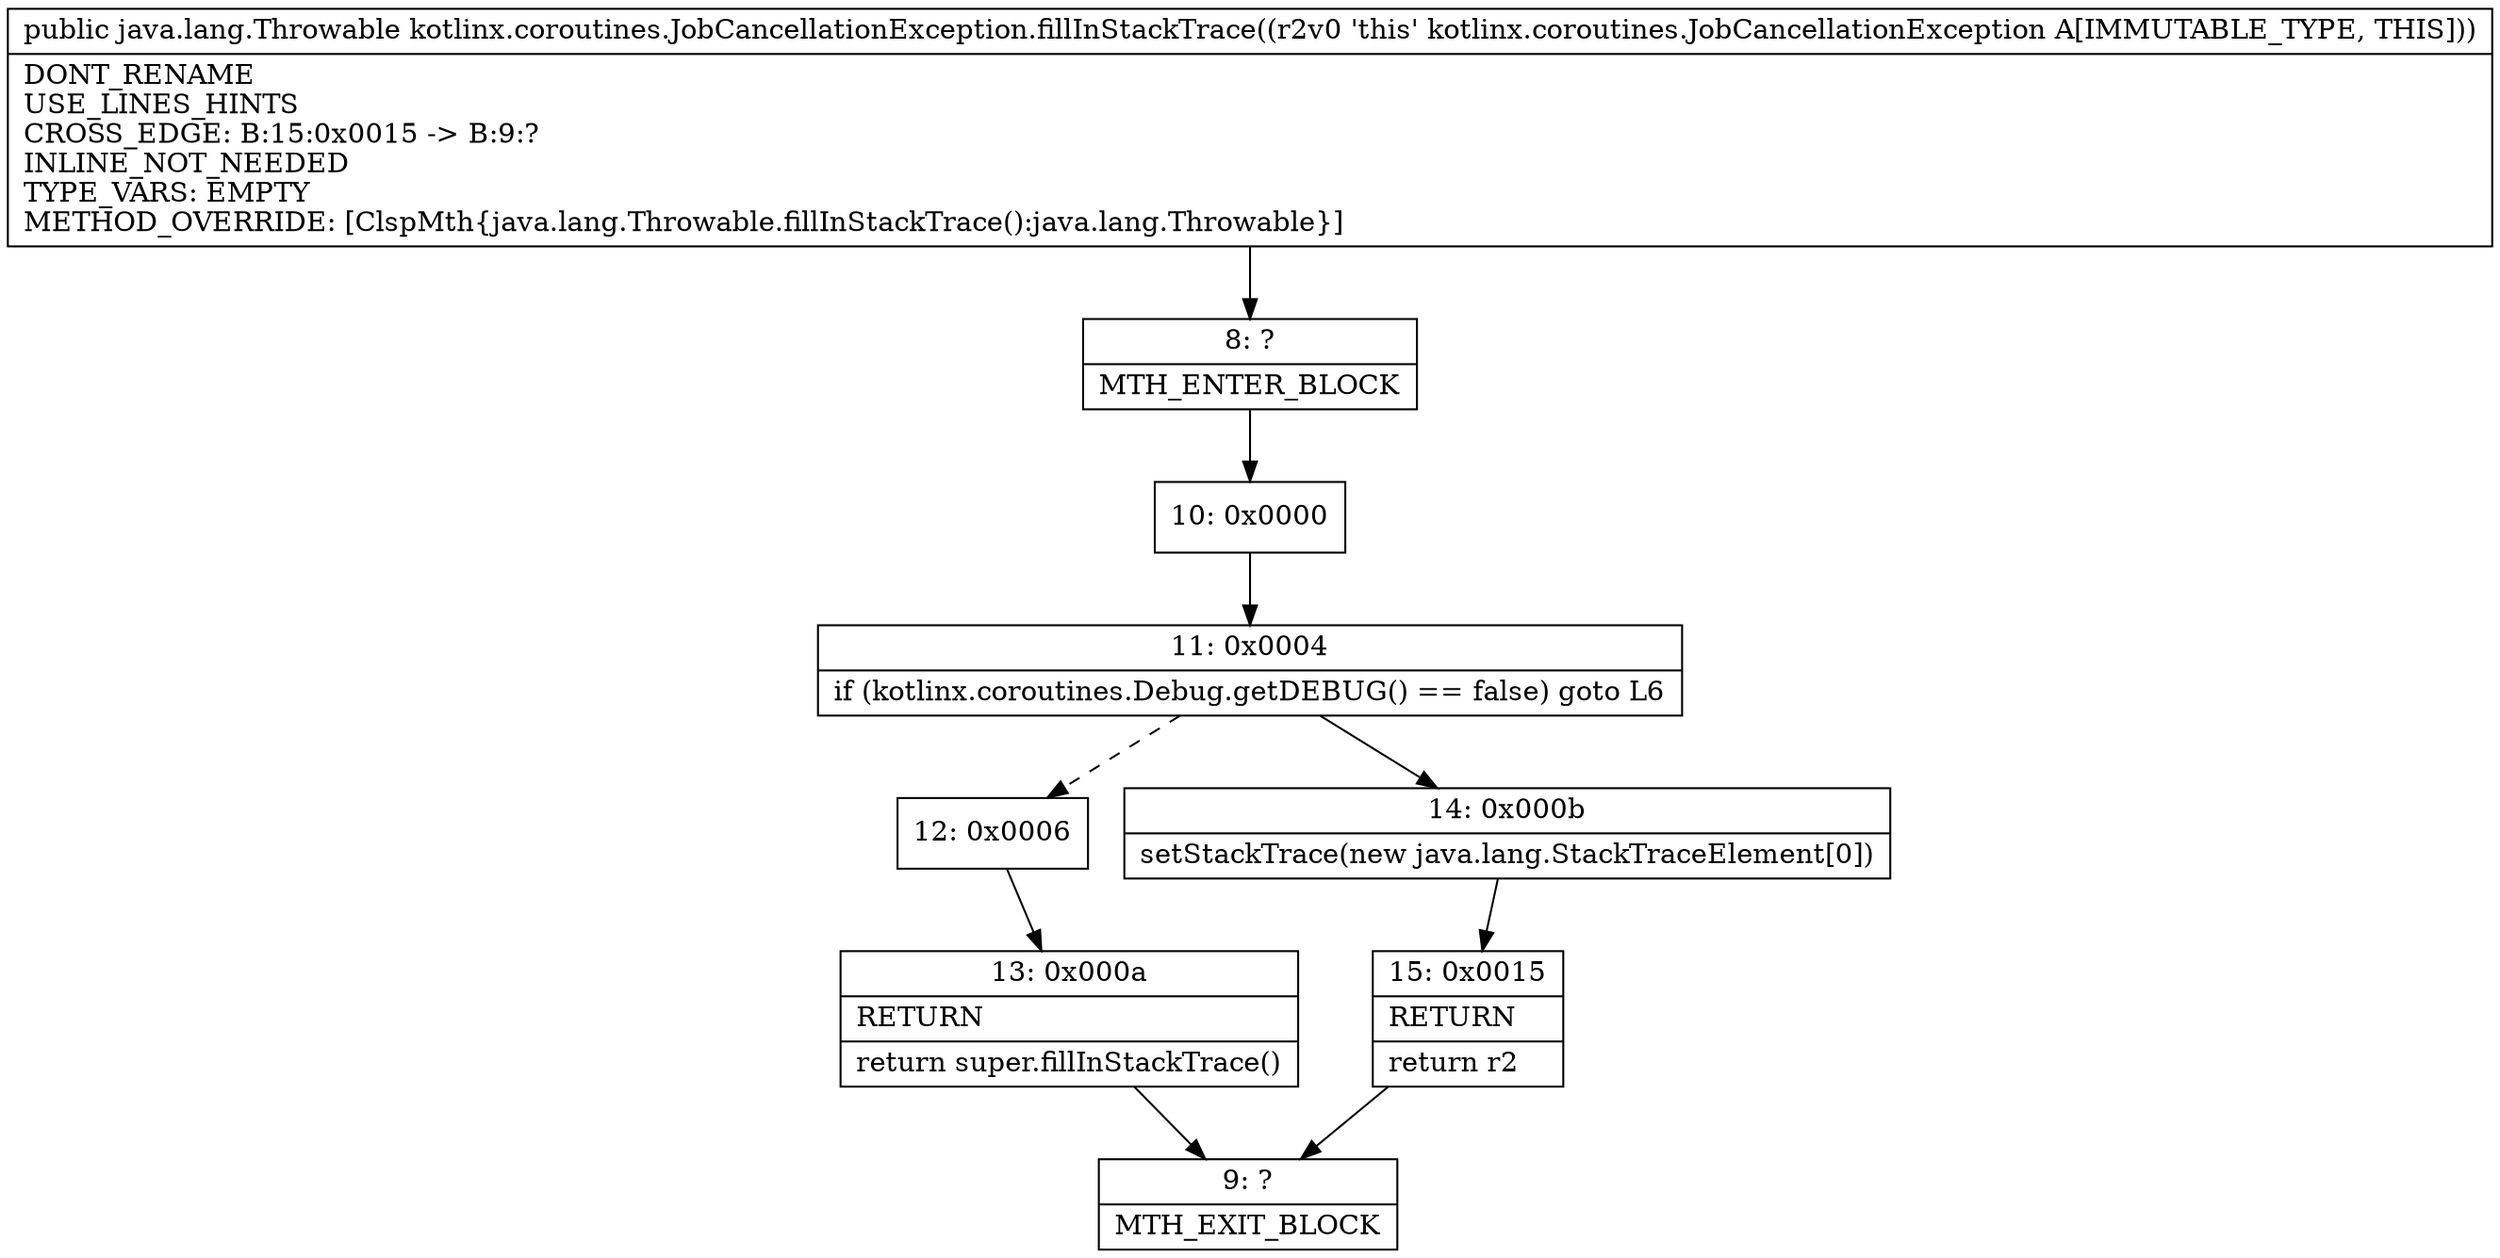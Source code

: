 digraph "CFG forkotlinx.coroutines.JobCancellationException.fillInStackTrace()Ljava\/lang\/Throwable;" {
Node_8 [shape=record,label="{8\:\ ?|MTH_ENTER_BLOCK\l}"];
Node_10 [shape=record,label="{10\:\ 0x0000}"];
Node_11 [shape=record,label="{11\:\ 0x0004|if (kotlinx.coroutines.Debug.getDEBUG() == false) goto L6\l}"];
Node_12 [shape=record,label="{12\:\ 0x0006}"];
Node_13 [shape=record,label="{13\:\ 0x000a|RETURN\l|return super.fillInStackTrace()\l}"];
Node_9 [shape=record,label="{9\:\ ?|MTH_EXIT_BLOCK\l}"];
Node_14 [shape=record,label="{14\:\ 0x000b|setStackTrace(new java.lang.StackTraceElement[0])\l}"];
Node_15 [shape=record,label="{15\:\ 0x0015|RETURN\l|return r2\l}"];
MethodNode[shape=record,label="{public java.lang.Throwable kotlinx.coroutines.JobCancellationException.fillInStackTrace((r2v0 'this' kotlinx.coroutines.JobCancellationException A[IMMUTABLE_TYPE, THIS]))  | DONT_RENAME\lUSE_LINES_HINTS\lCROSS_EDGE: B:15:0x0015 \-\> B:9:?\lINLINE_NOT_NEEDED\lTYPE_VARS: EMPTY\lMETHOD_OVERRIDE: [ClspMth\{java.lang.Throwable.fillInStackTrace():java.lang.Throwable\}]\l}"];
MethodNode -> Node_8;Node_8 -> Node_10;
Node_10 -> Node_11;
Node_11 -> Node_12[style=dashed];
Node_11 -> Node_14;
Node_12 -> Node_13;
Node_13 -> Node_9;
Node_14 -> Node_15;
Node_15 -> Node_9;
}

